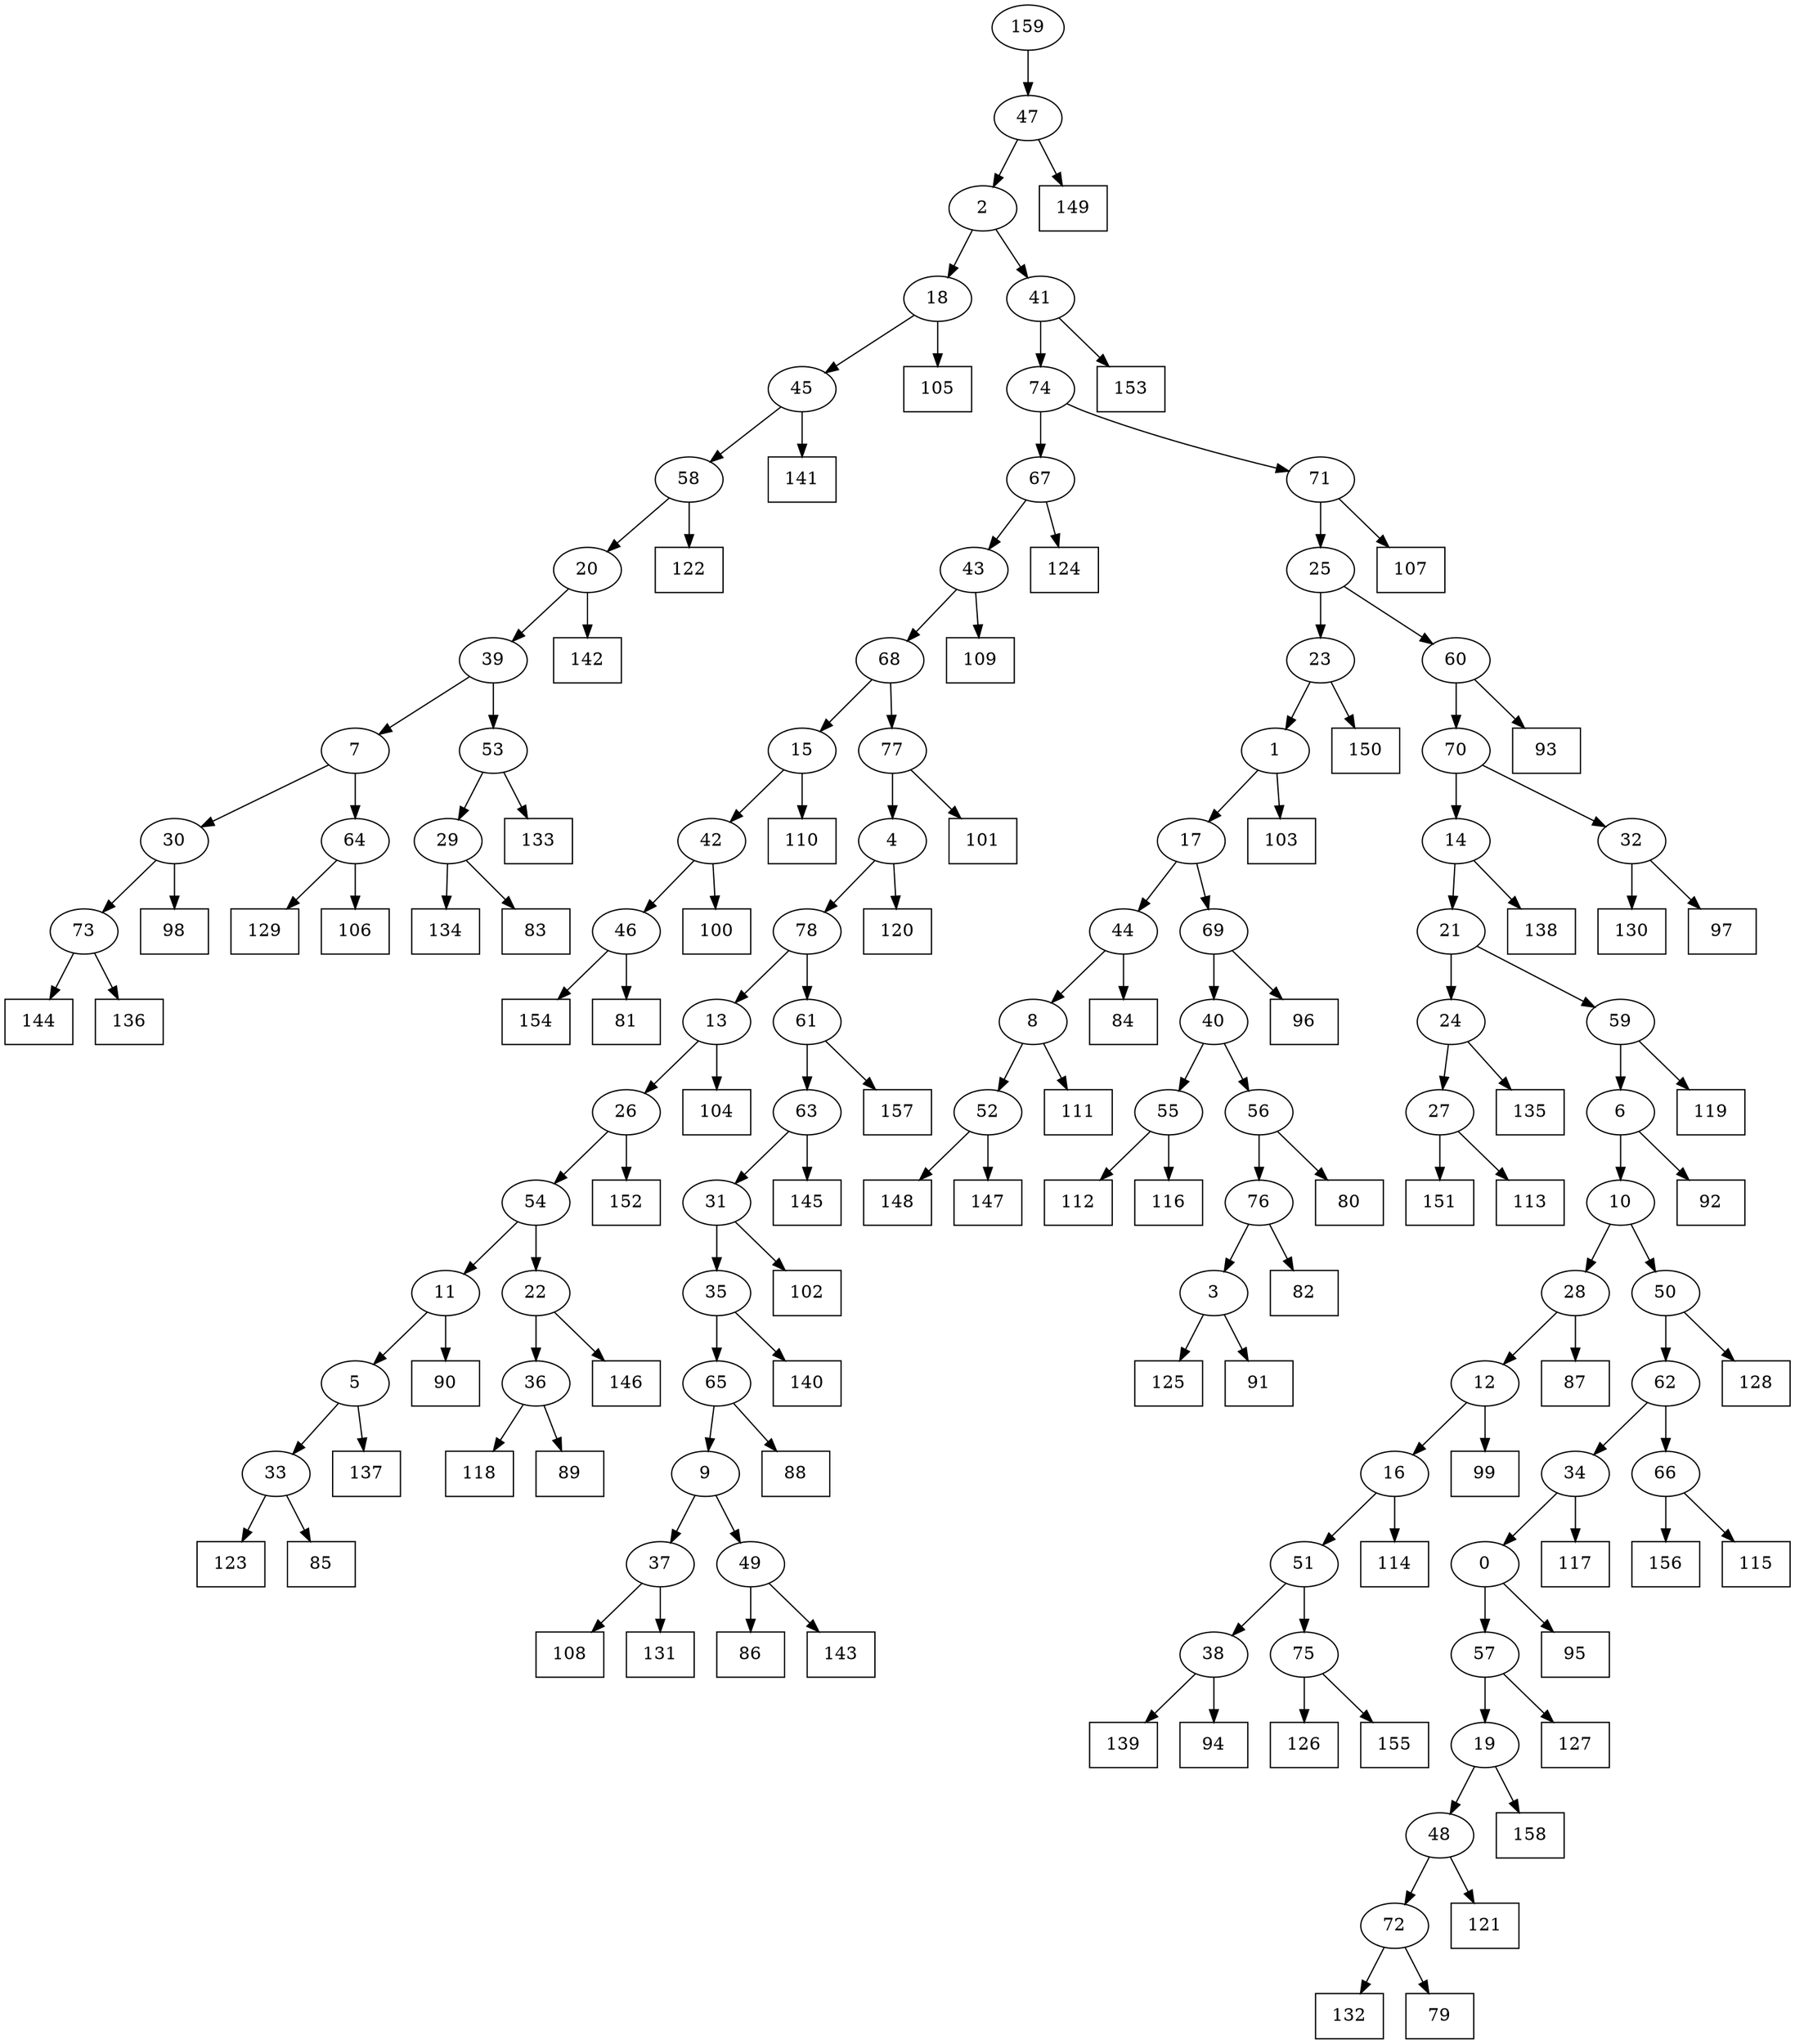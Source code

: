 digraph G {
0[label="0"];
1[label="1"];
2[label="2"];
3[label="3"];
4[label="4"];
5[label="5"];
6[label="6"];
7[label="7"];
8[label="8"];
9[label="9"];
10[label="10"];
11[label="11"];
12[label="12"];
13[label="13"];
14[label="14"];
15[label="15"];
16[label="16"];
17[label="17"];
18[label="18"];
19[label="19"];
20[label="20"];
21[label="21"];
22[label="22"];
23[label="23"];
24[label="24"];
25[label="25"];
26[label="26"];
27[label="27"];
28[label="28"];
29[label="29"];
30[label="30"];
31[label="31"];
32[label="32"];
33[label="33"];
34[label="34"];
35[label="35"];
36[label="36"];
37[label="37"];
38[label="38"];
39[label="39"];
40[label="40"];
41[label="41"];
42[label="42"];
43[label="43"];
44[label="44"];
45[label="45"];
46[label="46"];
47[label="47"];
48[label="48"];
49[label="49"];
50[label="50"];
51[label="51"];
52[label="52"];
53[label="53"];
54[label="54"];
55[label="55"];
56[label="56"];
57[label="57"];
58[label="58"];
59[label="59"];
60[label="60"];
61[label="61"];
62[label="62"];
63[label="63"];
64[label="64"];
65[label="65"];
66[label="66"];
67[label="67"];
68[label="68"];
69[label="69"];
70[label="70"];
71[label="71"];
72[label="72"];
73[label="73"];
74[label="74"];
75[label="75"];
76[label="76"];
77[label="77"];
78[label="78"];
79[shape=box,label="141"];
80[shape=box,label="154"];
81[shape=box,label="80"];
82[shape=box,label="118"];
83[shape=box,label="134"];
84[shape=box,label="142"];
85[shape=box,label="144"];
86[shape=box,label="86"];
87[shape=box,label="121"];
88[shape=box,label="148"];
89[shape=box,label="108"];
90[shape=box,label="139"];
91[shape=box,label="157"];
92[shape=box,label="126"];
93[shape=box,label="82"];
94[shape=box,label="156"];
95[shape=box,label="89"];
96[shape=box,label="115"];
97[shape=box,label="132"];
98[shape=box,label="112"];
99[shape=box,label="114"];
100[shape=box,label="119"];
101[shape=box,label="94"];
102[shape=box,label="123"];
103[shape=box,label="92"];
104[shape=box,label="122"];
105[shape=box,label="131"];
106[shape=box,label="98"];
107[shape=box,label="103"];
108[shape=box,label="83"];
109[shape=box,label="99"];
110[shape=box,label="147"];
111[shape=box,label="79"];
112[shape=box,label="102"];
113[shape=box,label="136"];
114[shape=box,label="87"];
115[shape=box,label="150"];
116[shape=box,label="129"];
117[shape=box,label="143"];
118[shape=box,label="110"];
119[shape=box,label="130"];
120[shape=box,label="100"];
121[shape=box,label="120"];
122[shape=box,label="111"];
123[shape=box,label="81"];
124[shape=box,label="137"];
125[shape=box,label="158"];
126[shape=box,label="93"];
127[shape=box,label="149"];
128[shape=box,label="135"];
129[shape=box,label="125"];
130[shape=box,label="105"];
131[shape=box,label="91"];
132[shape=box,label="151"];
133[shape=box,label="90"];
134[shape=box,label="106"];
135[shape=box,label="107"];
136[shape=box,label="88"];
137[shape=box,label="101"];
138[shape=box,label="95"];
139[shape=box,label="117"];
140[shape=box,label="155"];
141[shape=box,label="140"];
142[shape=box,label="124"];
143[shape=box,label="133"];
144[shape=box,label="113"];
145[shape=box,label="84"];
146[shape=box,label="96"];
147[shape=box,label="128"];
148[shape=box,label="127"];
149[shape=box,label="145"];
150[shape=box,label="97"];
151[shape=box,label="85"];
152[shape=box,label="146"];
153[shape=box,label="109"];
154[shape=box,label="153"];
155[shape=box,label="116"];
156[shape=box,label="138"];
157[shape=box,label="104"];
158[shape=box,label="152"];
159[label="159"];
27->144 ;
36->95 ;
23->115 ;
29->108 ;
3->129 ;
18->130 ;
70->14 ;
58->104 ;
59->6 ;
61->63 ;
56->81 ;
39->53 ;
53->143 ;
60->126 ;
41->154 ;
25->23 ;
28->114 ;
36->82 ;
63->149 ;
39->7 ;
50->147 ;
44->8 ;
8->122 ;
7->30 ;
30->106 ;
19->48 ;
75->140 ;
22->152 ;
28->12 ;
1->107 ;
37->105 ;
22->36 ;
64->116 ;
33->151 ;
44->145 ;
24->27 ;
47->127 ;
40->55 ;
53->29 ;
41->74 ;
27->132 ;
78->13 ;
13->157 ;
63->31 ;
31->112 ;
12->109 ;
35->141 ;
34->0 ;
20->39 ;
73->85 ;
57->148 ;
42->46 ;
32->150 ;
8->52 ;
52->110 ;
55->155 ;
49->86 ;
0->57 ;
14->156 ;
17->44 ;
31->35 ;
20->84 ;
6->10 ;
4->121 ;
26->158 ;
29->83 ;
64->134 ;
76->3 ;
2->41 ;
5->33 ;
33->102 ;
11->5 ;
48->87 ;
43->153 ;
15->118 ;
38->90 ;
21->59 ;
77->4 ;
4->78 ;
54->22 ;
19->125 ;
56->76 ;
76->93 ;
46->80 ;
48->72 ;
72->97 ;
3->131 ;
45->58 ;
58->20 ;
34->139 ;
71->25 ;
65->136 ;
55->98 ;
59->100 ;
67->142 ;
71->135 ;
5->124 ;
23->1 ;
1->17 ;
52->88 ;
62->66 ;
66->96 ;
12->16 ;
16->99 ;
25->60 ;
60->70 ;
40->56 ;
78->61 ;
61->91 ;
7->64 ;
51->75 ;
75->92 ;
72->111 ;
13->26 ;
26->54 ;
49->117 ;
18->45 ;
45->79 ;
74->67 ;
17->69 ;
69->146 ;
16->51 ;
32->119 ;
10->28 ;
9->37 ;
37->89 ;
0->138 ;
9->49 ;
66->94 ;
54->11 ;
11->133 ;
14->21 ;
67->43 ;
62->34 ;
46->123 ;
24->128 ;
6->103 ;
15->42 ;
42->120 ;
69->40 ;
43->68 ;
68->15 ;
74->71 ;
35->65 ;
65->9 ;
57->19 ;
30->73 ;
73->113 ;
2->18 ;
51->38 ;
38->101 ;
159->47 ;
47->2 ;
21->24 ;
10->50 ;
50->62 ;
70->32 ;
68->77 ;
77->137 ;
}
